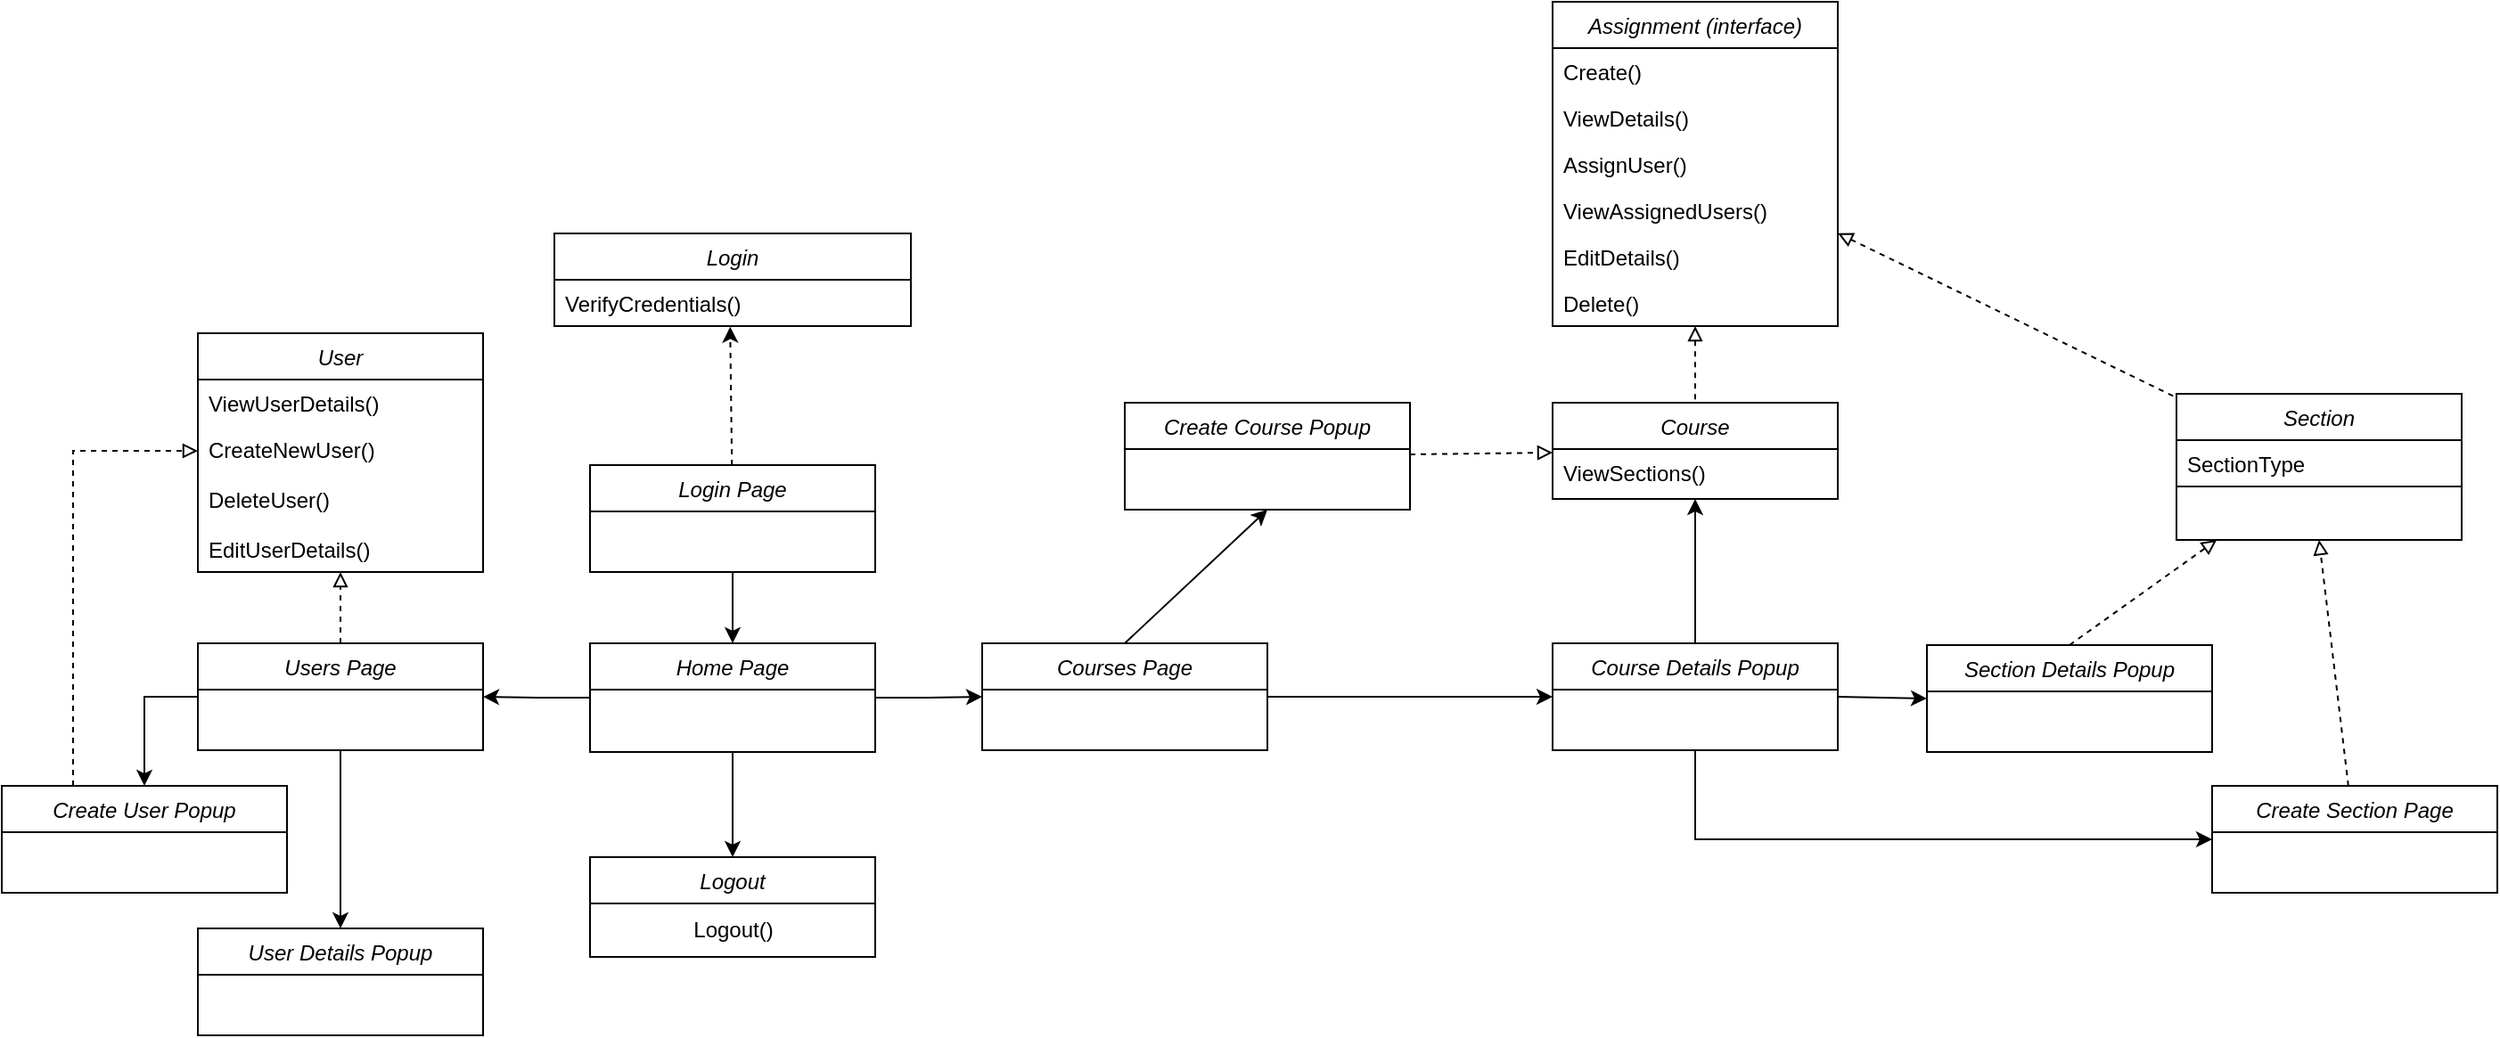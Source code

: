 <mxfile version="22.1.4" type="google">
  <diagram id="C5RBs43oDa-KdzZeNtuy" name="Page-1">
    <mxGraphModel grid="1" page="1" gridSize="10" guides="1" tooltips="1" connect="1" arrows="1" fold="1" pageScale="1" pageWidth="827" pageHeight="1169" math="0" shadow="0">
      <root>
        <mxCell id="WIyWlLk6GJQsqaUBKTNV-0" />
        <mxCell id="WIyWlLk6GJQsqaUBKTNV-1" parent="WIyWlLk6GJQsqaUBKTNV-0" />
        <mxCell id="hg_h0UUoiu4qjGzRTNQi-2" value="Login" style="swimlane;fontStyle=2;align=center;verticalAlign=top;childLayout=stackLayout;horizontal=1;startSize=26;horizontalStack=0;resizeParent=1;resizeLast=0;collapsible=1;marginBottom=0;rounded=0;shadow=0;strokeWidth=1;" vertex="1" parent="WIyWlLk6GJQsqaUBKTNV-1">
          <mxGeometry x="450" y="220" width="200" height="52" as="geometry">
            <mxRectangle x="230" y="140" width="160" height="26" as="alternateBounds" />
          </mxGeometry>
        </mxCell>
        <mxCell id="hg_h0UUoiu4qjGzRTNQi-3" value="VerifyCredentials()" style="text;align=left;verticalAlign=top;spacingLeft=4;spacingRight=4;overflow=hidden;rotatable=0;points=[[0,0.5],[1,0.5]];portConstraint=eastwest;" vertex="1" parent="hg_h0UUoiu4qjGzRTNQi-2">
          <mxGeometry y="26" width="200" height="26" as="geometry" />
        </mxCell>
        <mxCell id="hg_h0UUoiu4qjGzRTNQi-112" style="edgeStyle=orthogonalEdgeStyle;rounded=0;orthogonalLoop=1;jettySize=auto;html=1;entryX=0.5;entryY=0;entryDx=0;entryDy=0;" edge="1" parent="WIyWlLk6GJQsqaUBKTNV-1" source="hg_h0UUoiu4qjGzRTNQi-10" target="hg_h0UUoiu4qjGzRTNQi-110">
          <mxGeometry relative="1" as="geometry" />
        </mxCell>
        <mxCell id="hg_h0UUoiu4qjGzRTNQi-131" style="edgeStyle=orthogonalEdgeStyle;rounded=0;orthogonalLoop=1;jettySize=auto;html=1;entryX=0;entryY=0.5;entryDx=0;entryDy=0;" edge="1" parent="WIyWlLk6GJQsqaUBKTNV-1" source="hg_h0UUoiu4qjGzRTNQi-10" target="hg_h0UUoiu4qjGzRTNQi-130">
          <mxGeometry relative="1" as="geometry" />
        </mxCell>
        <mxCell id="hg_h0UUoiu4qjGzRTNQi-146" style="edgeStyle=orthogonalEdgeStyle;rounded=0;orthogonalLoop=1;jettySize=auto;html=1;entryX=1;entryY=0.5;entryDx=0;entryDy=0;" edge="1" parent="WIyWlLk6GJQsqaUBKTNV-1" source="hg_h0UUoiu4qjGzRTNQi-10" target="hg_h0UUoiu4qjGzRTNQi-145">
          <mxGeometry relative="1" as="geometry" />
        </mxCell>
        <mxCell id="hg_h0UUoiu4qjGzRTNQi-10" value="Home Page" style="swimlane;fontStyle=2;align=center;verticalAlign=top;childLayout=stackLayout;horizontal=1;startSize=26;horizontalStack=0;resizeParent=1;resizeLast=0;collapsible=1;marginBottom=0;rounded=0;shadow=0;strokeWidth=1;" vertex="1" parent="WIyWlLk6GJQsqaUBKTNV-1">
          <mxGeometry x="470" y="450" width="160" height="61" as="geometry">
            <mxRectangle x="230" y="140" width="160" height="26" as="alternateBounds" />
          </mxGeometry>
        </mxCell>
        <mxCell id="hg_h0UUoiu4qjGzRTNQi-25" value="User" style="swimlane;fontStyle=2;align=center;verticalAlign=top;childLayout=stackLayout;horizontal=1;startSize=26;horizontalStack=0;resizeParent=1;resizeLast=0;collapsible=1;marginBottom=0;rounded=0;shadow=0;strokeWidth=1;" vertex="1" parent="WIyWlLk6GJQsqaUBKTNV-1">
          <mxGeometry x="250" y="276" width="160" height="134" as="geometry">
            <mxRectangle x="230" y="140" width="160" height="26" as="alternateBounds" />
          </mxGeometry>
        </mxCell>
        <mxCell id="hg_h0UUoiu4qjGzRTNQi-26" value="ViewUserDetails()" style="text;align=left;verticalAlign=top;spacingLeft=4;spacingRight=4;overflow=hidden;rotatable=0;points=[[0,0.5],[1,0.5]];portConstraint=eastwest;" vertex="1" parent="hg_h0UUoiu4qjGzRTNQi-25">
          <mxGeometry y="26" width="160" height="26" as="geometry" />
        </mxCell>
        <mxCell id="hg_h0UUoiu4qjGzRTNQi-28" value="CreateNewUser()" style="text;align=left;verticalAlign=top;spacingLeft=4;spacingRight=4;overflow=hidden;rotatable=0;points=[[0,0.5],[1,0.5]];portConstraint=eastwest;rounded=0;shadow=0;html=0;" vertex="1" parent="hg_h0UUoiu4qjGzRTNQi-25">
          <mxGeometry y="52" width="160" height="28" as="geometry" />
        </mxCell>
        <mxCell id="hg_h0UUoiu4qjGzRTNQi-52" value="DeleteUser()" style="text;align=left;verticalAlign=top;spacingLeft=4;spacingRight=4;overflow=hidden;rotatable=0;points=[[0,0.5],[1,0.5]];portConstraint=eastwest;rounded=0;shadow=0;html=0;" vertex="1" parent="hg_h0UUoiu4qjGzRTNQi-25">
          <mxGeometry y="80" width="160" height="28" as="geometry" />
        </mxCell>
        <mxCell id="hg_h0UUoiu4qjGzRTNQi-51" value="EditUserDetails()" style="text;align=left;verticalAlign=top;spacingLeft=4;spacingRight=4;overflow=hidden;rotatable=0;points=[[0,0.5],[1,0.5]];portConstraint=eastwest;" vertex="1" parent="hg_h0UUoiu4qjGzRTNQi-25">
          <mxGeometry y="108" width="160" height="26" as="geometry" />
        </mxCell>
        <mxCell id="hg_h0UUoiu4qjGzRTNQi-44" value="Section" style="swimlane;fontStyle=2;align=center;verticalAlign=top;childLayout=stackLayout;horizontal=1;startSize=26;horizontalStack=0;resizeParent=1;resizeLast=0;collapsible=1;marginBottom=0;rounded=0;shadow=0;strokeWidth=1;" vertex="1" parent="WIyWlLk6GJQsqaUBKTNV-1">
          <mxGeometry x="1360" y="310" width="160" height="82" as="geometry">
            <mxRectangle x="230" y="140" width="160" height="26" as="alternateBounds" />
          </mxGeometry>
        </mxCell>
        <mxCell id="hg_h0UUoiu4qjGzRTNQi-93" value="SectionType" style="text;align=left;verticalAlign=top;spacingLeft=4;spacingRight=4;overflow=hidden;rotatable=0;points=[[0,0.5],[1,0.5]];portConstraint=eastwest;strokeColor=default;" vertex="1" parent="hg_h0UUoiu4qjGzRTNQi-44">
          <mxGeometry y="26" width="160" height="26" as="geometry" />
        </mxCell>
        <mxCell id="hg_h0UUoiu4qjGzRTNQi-88" value="Course" style="swimlane;fontStyle=2;align=center;verticalAlign=top;childLayout=stackLayout;horizontal=1;startSize=26;horizontalStack=0;resizeParent=1;resizeLast=0;collapsible=1;marginBottom=0;rounded=0;shadow=0;strokeWidth=1;" vertex="1" parent="WIyWlLk6GJQsqaUBKTNV-1">
          <mxGeometry x="1010" y="315" width="160" height="54" as="geometry">
            <mxRectangle x="230" y="140" width="160" height="26" as="alternateBounds" />
          </mxGeometry>
        </mxCell>
        <mxCell id="wbiwTl8rU0NUcKjhWTmy-1" value="ViewSections()" style="text;align=left;verticalAlign=top;spacingLeft=4;spacingRight=4;overflow=hidden;rotatable=0;points=[[0,0.5],[1,0.5]];portConstraint=eastwest;rounded=0;shadow=0;html=0;" vertex="1" parent="hg_h0UUoiu4qjGzRTNQi-88">
          <mxGeometry y="26" width="160" height="28" as="geometry" />
        </mxCell>
        <mxCell id="hg_h0UUoiu4qjGzRTNQi-110" value="Logout" style="swimlane;fontStyle=2;align=center;verticalAlign=top;childLayout=stackLayout;horizontal=1;startSize=26;horizontalStack=0;resizeParent=1;resizeLast=0;collapsible=1;marginBottom=0;rounded=0;shadow=0;strokeWidth=1;" vertex="1" parent="WIyWlLk6GJQsqaUBKTNV-1">
          <mxGeometry x="470" y="570" width="160" height="56" as="geometry">
            <mxRectangle x="230" y="140" width="160" height="26" as="alternateBounds" />
          </mxGeometry>
        </mxCell>
        <mxCell id="hg_h0UUoiu4qjGzRTNQi-111" value="Logout()" style="text;html=1;align=center;verticalAlign=middle;resizable=0;points=[];autosize=1;strokeColor=none;fillColor=none;" vertex="1" parent="hg_h0UUoiu4qjGzRTNQi-110">
          <mxGeometry y="26" width="160" height="30" as="geometry" />
        </mxCell>
        <mxCell id="hg_h0UUoiu4qjGzRTNQi-125" style="rounded=0;orthogonalLoop=1;jettySize=auto;html=1;startArrow=block;startFill=0;endArrow=none;endFill=0;dashed=1;" edge="1" parent="WIyWlLk6GJQsqaUBKTNV-1" source="hg_h0UUoiu4qjGzRTNQi-113" target="hg_h0UUoiu4qjGzRTNQi-88">
          <mxGeometry relative="1" as="geometry" />
        </mxCell>
        <mxCell id="hg_h0UUoiu4qjGzRTNQi-127" style="rounded=0;orthogonalLoop=1;jettySize=auto;html=1;endArrow=none;endFill=0;startArrow=block;startFill=0;dashed=1;" edge="1" parent="WIyWlLk6GJQsqaUBKTNV-1" source="hg_h0UUoiu4qjGzRTNQi-113" target="hg_h0UUoiu4qjGzRTNQi-44">
          <mxGeometry relative="1" as="geometry" />
        </mxCell>
        <mxCell id="hg_h0UUoiu4qjGzRTNQi-113" value="Assignment (interface)" style="swimlane;fontStyle=2;align=center;verticalAlign=top;childLayout=stackLayout;horizontal=1;startSize=26;horizontalStack=0;resizeParent=1;resizeLast=0;collapsible=1;marginBottom=0;rounded=0;shadow=0;strokeWidth=1;" vertex="1" parent="WIyWlLk6GJQsqaUBKTNV-1">
          <mxGeometry x="1010" y="90" width="160" height="182" as="geometry">
            <mxRectangle x="230" y="140" width="160" height="26" as="alternateBounds" />
          </mxGeometry>
        </mxCell>
        <mxCell id="hg_h0UUoiu4qjGzRTNQi-114" value="Create()" style="text;align=left;verticalAlign=top;spacingLeft=4;spacingRight=4;overflow=hidden;rotatable=0;points=[[0,0.5],[1,0.5]];portConstraint=eastwest;" vertex="1" parent="hg_h0UUoiu4qjGzRTNQi-113">
          <mxGeometry y="26" width="160" height="26" as="geometry" />
        </mxCell>
        <mxCell id="hg_h0UUoiu4qjGzRTNQi-89" value="ViewDetails()" style="text;align=left;verticalAlign=top;spacingLeft=4;spacingRight=4;overflow=hidden;rotatable=0;points=[[0,0.5],[1,0.5]];portConstraint=eastwest;" vertex="1" parent="hg_h0UUoiu4qjGzRTNQi-113">
          <mxGeometry y="52" width="160" height="26" as="geometry" />
        </mxCell>
        <mxCell id="hg_h0UUoiu4qjGzRTNQi-94" value="AssignUser()" style="text;align=left;verticalAlign=top;spacingLeft=4;spacingRight=4;overflow=hidden;rotatable=0;points=[[0,0.5],[1,0.5]];portConstraint=eastwest;" vertex="1" parent="hg_h0UUoiu4qjGzRTNQi-113">
          <mxGeometry y="78" width="160" height="26" as="geometry" />
        </mxCell>
        <mxCell id="hg_h0UUoiu4qjGzRTNQi-95" value="ViewAssignedUsers()" style="text;align=left;verticalAlign=top;spacingLeft=4;spacingRight=4;overflow=hidden;rotatable=0;points=[[0,0.5],[1,0.5]];portConstraint=eastwest;" vertex="1" parent="hg_h0UUoiu4qjGzRTNQi-113">
          <mxGeometry y="104" width="160" height="26" as="geometry" />
        </mxCell>
        <mxCell id="wMOfWK6qqWy_XSBCEZ4Y-2" value="EditDetails()" style="text;align=left;verticalAlign=top;spacingLeft=4;spacingRight=4;overflow=hidden;rotatable=0;points=[[0,0.5],[1,0.5]];portConstraint=eastwest;" vertex="1" parent="hg_h0UUoiu4qjGzRTNQi-113">
          <mxGeometry y="130" width="160" height="26" as="geometry" />
        </mxCell>
        <mxCell id="gHB9Z5vzeUTFFy6ZRi_q-3" value="Delete()" style="text;align=left;verticalAlign=top;spacingLeft=4;spacingRight=4;overflow=hidden;rotatable=0;points=[[0,0.5],[1,0.5]];portConstraint=eastwest;" vertex="1" parent="hg_h0UUoiu4qjGzRTNQi-113">
          <mxGeometry y="156" width="160" height="26" as="geometry" />
        </mxCell>
        <mxCell id="hg_h0UUoiu4qjGzRTNQi-134" style="rounded=0;orthogonalLoop=1;jettySize=auto;html=1;entryX=0;entryY=0.5;entryDx=0;entryDy=0;" edge="1" parent="WIyWlLk6GJQsqaUBKTNV-1" source="hg_h0UUoiu4qjGzRTNQi-130" target="hg_h0UUoiu4qjGzRTNQi-132">
          <mxGeometry relative="1" as="geometry" />
        </mxCell>
        <mxCell id="hg_h0UUoiu4qjGzRTNQi-156" style="rounded=0;orthogonalLoop=1;jettySize=auto;html=1;exitX=0.5;exitY=0;exitDx=0;exitDy=0;entryX=0.5;entryY=1;entryDx=0;entryDy=0;" edge="1" parent="WIyWlLk6GJQsqaUBKTNV-1" source="hg_h0UUoiu4qjGzRTNQi-130" target="hg_h0UUoiu4qjGzRTNQi-155">
          <mxGeometry relative="1" as="geometry" />
        </mxCell>
        <mxCell id="hg_h0UUoiu4qjGzRTNQi-130" value="Courses Page" style="swimlane;fontStyle=2;align=center;verticalAlign=top;childLayout=stackLayout;horizontal=1;startSize=26;horizontalStack=0;resizeParent=1;resizeLast=0;collapsible=1;marginBottom=0;rounded=0;shadow=0;strokeWidth=1;" vertex="1" parent="WIyWlLk6GJQsqaUBKTNV-1">
          <mxGeometry x="690" y="450" width="160" height="60" as="geometry">
            <mxRectangle x="230" y="140" width="160" height="26" as="alternateBounds" />
          </mxGeometry>
        </mxCell>
        <mxCell id="wbiwTl8rU0NUcKjhWTmy-2" style="edgeStyle=orthogonalEdgeStyle;rounded=0;orthogonalLoop=1;jettySize=auto;html=1;" edge="1" parent="WIyWlLk6GJQsqaUBKTNV-1" source="hg_h0UUoiu4qjGzRTNQi-132" target="hg_h0UUoiu4qjGzRTNQi-88">
          <mxGeometry relative="1" as="geometry" />
        </mxCell>
        <mxCell id="hg_h0UUoiu4qjGzRTNQi-132" value="Course Details Popup" style="swimlane;fontStyle=2;align=center;verticalAlign=top;childLayout=stackLayout;horizontal=1;startSize=26;horizontalStack=0;resizeParent=1;resizeLast=0;collapsible=1;marginBottom=0;rounded=0;shadow=0;strokeWidth=1;" vertex="1" parent="WIyWlLk6GJQsqaUBKTNV-1">
          <mxGeometry x="1010" y="450" width="160" height="60" as="geometry">
            <mxRectangle x="230" y="140" width="160" height="26" as="alternateBounds" />
          </mxGeometry>
        </mxCell>
        <mxCell id="hg_h0UUoiu4qjGzRTNQi-139" style="rounded=0;orthogonalLoop=1;jettySize=auto;html=1;entryX=0;entryY=0.5;entryDx=0;entryDy=0;exitX=1;exitY=0.5;exitDx=0;exitDy=0;" edge="1" parent="WIyWlLk6GJQsqaUBKTNV-1" source="hg_h0UUoiu4qjGzRTNQi-132" target="hg_h0UUoiu4qjGzRTNQi-138">
          <mxGeometry relative="1" as="geometry" />
        </mxCell>
        <mxCell id="hg_h0UUoiu4qjGzRTNQi-159" style="rounded=0;orthogonalLoop=1;jettySize=auto;html=1;exitX=0.5;exitY=1;exitDx=0;exitDy=0;" edge="1" parent="WIyWlLk6GJQsqaUBKTNV-1" source="hg_h0UUoiu4qjGzRTNQi-132" target="hg_h0UUoiu4qjGzRTNQi-158">
          <mxGeometry relative="1" as="geometry">
            <Array as="points">
              <mxPoint x="1090" y="560" />
            </Array>
          </mxGeometry>
        </mxCell>
        <mxCell id="hg_h0UUoiu4qjGzRTNQi-140" style="rounded=0;orthogonalLoop=1;jettySize=auto;html=1;dashed=1;exitX=0.5;exitY=0;exitDx=0;exitDy=0;endArrow=block;endFill=0;" edge="1" parent="WIyWlLk6GJQsqaUBKTNV-1" source="hg_h0UUoiu4qjGzRTNQi-138" target="hg_h0UUoiu4qjGzRTNQi-44">
          <mxGeometry relative="1" as="geometry">
            <mxPoint x="1290" y="381" as="targetPoint" />
          </mxGeometry>
        </mxCell>
        <mxCell id="hg_h0UUoiu4qjGzRTNQi-138" value="Section Details Popup" style="swimlane;fontStyle=2;align=center;verticalAlign=top;childLayout=stackLayout;horizontal=1;startSize=26;horizontalStack=0;resizeParent=1;resizeLast=0;collapsible=1;marginBottom=0;rounded=0;shadow=0;strokeWidth=1;" vertex="1" parent="WIyWlLk6GJQsqaUBKTNV-1">
          <mxGeometry x="1220" y="451" width="160" height="60" as="geometry">
            <mxRectangle x="230" y="140" width="160" height="26" as="alternateBounds" />
          </mxGeometry>
        </mxCell>
        <mxCell id="hg_h0UUoiu4qjGzRTNQi-147" style="rounded=0;orthogonalLoop=1;jettySize=auto;html=1;dashed=1;endArrow=block;endFill=0;" edge="1" parent="WIyWlLk6GJQsqaUBKTNV-1" target="hg_h0UUoiu4qjGzRTNQi-25">
          <mxGeometry relative="1" as="geometry">
            <mxPoint x="330" y="450" as="sourcePoint" />
          </mxGeometry>
        </mxCell>
        <mxCell id="hg_h0UUoiu4qjGzRTNQi-152" style="edgeStyle=orthogonalEdgeStyle;rounded=0;orthogonalLoop=1;jettySize=auto;html=1;entryX=0.5;entryY=0;entryDx=0;entryDy=0;" edge="1" parent="WIyWlLk6GJQsqaUBKTNV-1" source="hg_h0UUoiu4qjGzRTNQi-145" target="hg_h0UUoiu4qjGzRTNQi-151">
          <mxGeometry relative="1" as="geometry" />
        </mxCell>
        <mxCell id="wMOfWK6qqWy_XSBCEZ4Y-4" style="edgeStyle=orthogonalEdgeStyle;rounded=0;orthogonalLoop=1;jettySize=auto;html=1;exitX=0;exitY=0.5;exitDx=0;exitDy=0;entryX=0.5;entryY=0;entryDx=0;entryDy=0;" edge="1" parent="WIyWlLk6GJQsqaUBKTNV-1" source="hg_h0UUoiu4qjGzRTNQi-145" target="wMOfWK6qqWy_XSBCEZ4Y-5">
          <mxGeometry relative="1" as="geometry">
            <mxPoint x="170" y="530" as="targetPoint" />
          </mxGeometry>
        </mxCell>
        <mxCell id="hg_h0UUoiu4qjGzRTNQi-145" value="Users Page" style="swimlane;fontStyle=2;align=center;verticalAlign=top;childLayout=stackLayout;horizontal=1;startSize=26;horizontalStack=0;resizeParent=1;resizeLast=0;collapsible=1;marginBottom=0;rounded=0;shadow=0;strokeWidth=1;" vertex="1" parent="WIyWlLk6GJQsqaUBKTNV-1">
          <mxGeometry x="250" y="450" width="160" height="60" as="geometry">
            <mxRectangle x="230" y="140" width="160" height="26" as="alternateBounds" />
          </mxGeometry>
        </mxCell>
        <mxCell id="hg_h0UUoiu4qjGzRTNQi-150" style="edgeStyle=orthogonalEdgeStyle;rounded=0;orthogonalLoop=1;jettySize=auto;html=1;" edge="1" parent="WIyWlLk6GJQsqaUBKTNV-1" source="hg_h0UUoiu4qjGzRTNQi-148" target="hg_h0UUoiu4qjGzRTNQi-10">
          <mxGeometry relative="1" as="geometry" />
        </mxCell>
        <mxCell id="hg_h0UUoiu4qjGzRTNQi-148" value="Login Page" style="swimlane;fontStyle=2;align=center;verticalAlign=top;childLayout=stackLayout;horizontal=1;startSize=26;horizontalStack=0;resizeParent=1;resizeLast=0;collapsible=1;marginBottom=0;rounded=0;shadow=0;strokeWidth=1;" vertex="1" parent="WIyWlLk6GJQsqaUBKTNV-1">
          <mxGeometry x="470" y="350" width="160" height="60" as="geometry">
            <mxRectangle x="230" y="140" width="160" height="26" as="alternateBounds" />
          </mxGeometry>
        </mxCell>
        <mxCell id="hg_h0UUoiu4qjGzRTNQi-149" style="rounded=0;orthogonalLoop=1;jettySize=auto;html=1;entryX=0.493;entryY=1.013;entryDx=0;entryDy=0;entryPerimeter=0;dashed=1;" edge="1" parent="WIyWlLk6GJQsqaUBKTNV-1" source="hg_h0UUoiu4qjGzRTNQi-148" target="hg_h0UUoiu4qjGzRTNQi-3">
          <mxGeometry relative="1" as="geometry" />
        </mxCell>
        <mxCell id="hg_h0UUoiu4qjGzRTNQi-151" value="User Details Popup" style="swimlane;fontStyle=2;align=center;verticalAlign=top;childLayout=stackLayout;horizontal=1;startSize=26;horizontalStack=0;resizeParent=1;resizeLast=0;collapsible=1;marginBottom=0;rounded=0;shadow=0;strokeWidth=1;" vertex="1" parent="WIyWlLk6GJQsqaUBKTNV-1">
          <mxGeometry x="250" y="610" width="160" height="60" as="geometry">
            <mxRectangle x="230" y="140" width="160" height="26" as="alternateBounds" />
          </mxGeometry>
        </mxCell>
        <mxCell id="hg_h0UUoiu4qjGzRTNQi-157" style="rounded=0;orthogonalLoop=1;jettySize=auto;html=1;endArrow=block;endFill=0;dashed=1;" edge="1" parent="WIyWlLk6GJQsqaUBKTNV-1" source="hg_h0UUoiu4qjGzRTNQi-155" target="hg_h0UUoiu4qjGzRTNQi-88">
          <mxGeometry relative="1" as="geometry" />
        </mxCell>
        <mxCell id="hg_h0UUoiu4qjGzRTNQi-155" value="Create Course Popup" style="swimlane;fontStyle=2;align=center;verticalAlign=top;childLayout=stackLayout;horizontal=1;startSize=26;horizontalStack=0;resizeParent=1;resizeLast=0;collapsible=1;marginBottom=0;rounded=0;shadow=0;strokeWidth=1;" vertex="1" parent="WIyWlLk6GJQsqaUBKTNV-1">
          <mxGeometry x="770" y="315" width="160" height="60" as="geometry">
            <mxRectangle x="230" y="140" width="160" height="26" as="alternateBounds" />
          </mxGeometry>
        </mxCell>
        <mxCell id="hg_h0UUoiu4qjGzRTNQi-160" style="rounded=0;orthogonalLoop=1;jettySize=auto;html=1;entryX=0.5;entryY=1;entryDx=0;entryDy=0;dashed=1;endArrow=block;endFill=0;" edge="1" parent="WIyWlLk6GJQsqaUBKTNV-1" source="hg_h0UUoiu4qjGzRTNQi-158" target="hg_h0UUoiu4qjGzRTNQi-44">
          <mxGeometry relative="1" as="geometry" />
        </mxCell>
        <mxCell id="hg_h0UUoiu4qjGzRTNQi-158" value="Create Section Page" style="swimlane;fontStyle=2;align=center;verticalAlign=top;childLayout=stackLayout;horizontal=1;startSize=26;horizontalStack=0;resizeParent=1;resizeLast=0;collapsible=1;marginBottom=0;rounded=0;shadow=0;strokeWidth=1;" vertex="1" parent="WIyWlLk6GJQsqaUBKTNV-1">
          <mxGeometry x="1380" y="530" width="160" height="60" as="geometry">
            <mxRectangle x="230" y="140" width="160" height="26" as="alternateBounds" />
          </mxGeometry>
        </mxCell>
        <mxCell id="wMOfWK6qqWy_XSBCEZ4Y-5" value="Create User Popup" style="swimlane;fontStyle=2;align=center;verticalAlign=top;childLayout=stackLayout;horizontal=1;startSize=26;horizontalStack=0;resizeParent=1;resizeLast=0;collapsible=1;marginBottom=0;rounded=0;shadow=0;strokeWidth=1;" vertex="1" parent="WIyWlLk6GJQsqaUBKTNV-1">
          <mxGeometry x="140" y="530" width="160" height="60" as="geometry">
            <mxRectangle x="230" y="140" width="160" height="26" as="alternateBounds" />
          </mxGeometry>
        </mxCell>
        <mxCell id="wMOfWK6qqWy_XSBCEZ4Y-6" style="rounded=0;orthogonalLoop=1;jettySize=auto;html=1;dashed=1;endArrow=block;endFill=0;entryX=0;entryY=0.5;entryDx=0;entryDy=0;exitX=0.25;exitY=0;exitDx=0;exitDy=0;" edge="1" parent="WIyWlLk6GJQsqaUBKTNV-1" source="wMOfWK6qqWy_XSBCEZ4Y-5" target="hg_h0UUoiu4qjGzRTNQi-28">
          <mxGeometry relative="1" as="geometry">
            <mxPoint x="340" y="460" as="sourcePoint" />
            <mxPoint x="340" y="420" as="targetPoint" />
            <Array as="points">
              <mxPoint x="180" y="342" />
            </Array>
          </mxGeometry>
        </mxCell>
      </root>
    </mxGraphModel>
  </diagram>
</mxfile>
